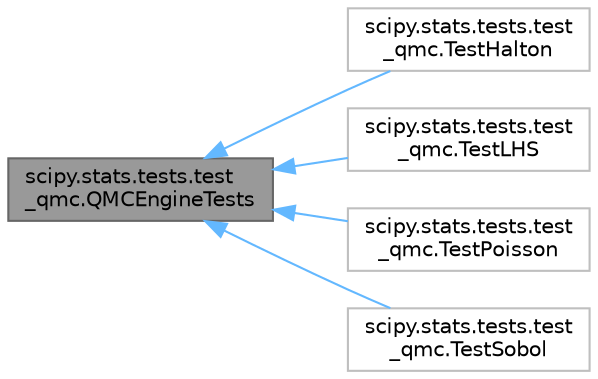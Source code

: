 digraph "scipy.stats.tests.test_qmc.QMCEngineTests"
{
 // LATEX_PDF_SIZE
  bgcolor="transparent";
  edge [fontname=Helvetica,fontsize=10,labelfontname=Helvetica,labelfontsize=10];
  node [fontname=Helvetica,fontsize=10,shape=box,height=0.2,width=0.4];
  rankdir="LR";
  Node1 [id="Node000001",label="scipy.stats.tests.test\l_qmc.QMCEngineTests",height=0.2,width=0.4,color="gray40", fillcolor="grey60", style="filled", fontcolor="black",tooltip=" "];
  Node1 -> Node2 [id="edge1_Node000001_Node000002",dir="back",color="steelblue1",style="solid",tooltip=" "];
  Node2 [id="Node000002",label="scipy.stats.tests.test\l_qmc.TestHalton",height=0.2,width=0.4,color="grey75", fillcolor="white", style="filled",URL="$d3/d2e/classscipy_1_1stats_1_1tests_1_1test__qmc_1_1TestHalton.html",tooltip=" "];
  Node1 -> Node3 [id="edge2_Node000001_Node000003",dir="back",color="steelblue1",style="solid",tooltip=" "];
  Node3 [id="Node000003",label="scipy.stats.tests.test\l_qmc.TestLHS",height=0.2,width=0.4,color="grey75", fillcolor="white", style="filled",URL="$dd/d13/classscipy_1_1stats_1_1tests_1_1test__qmc_1_1TestLHS.html",tooltip=" "];
  Node1 -> Node4 [id="edge3_Node000001_Node000004",dir="back",color="steelblue1",style="solid",tooltip=" "];
  Node4 [id="Node000004",label="scipy.stats.tests.test\l_qmc.TestPoisson",height=0.2,width=0.4,color="grey75", fillcolor="white", style="filled",URL="$d8/dab/classscipy_1_1stats_1_1tests_1_1test__qmc_1_1TestPoisson.html",tooltip=" "];
  Node1 -> Node5 [id="edge4_Node000001_Node000005",dir="back",color="steelblue1",style="solid",tooltip=" "];
  Node5 [id="Node000005",label="scipy.stats.tests.test\l_qmc.TestSobol",height=0.2,width=0.4,color="grey75", fillcolor="white", style="filled",URL="$d0/dc7/classscipy_1_1stats_1_1tests_1_1test__qmc_1_1TestSobol.html",tooltip=" "];
}
